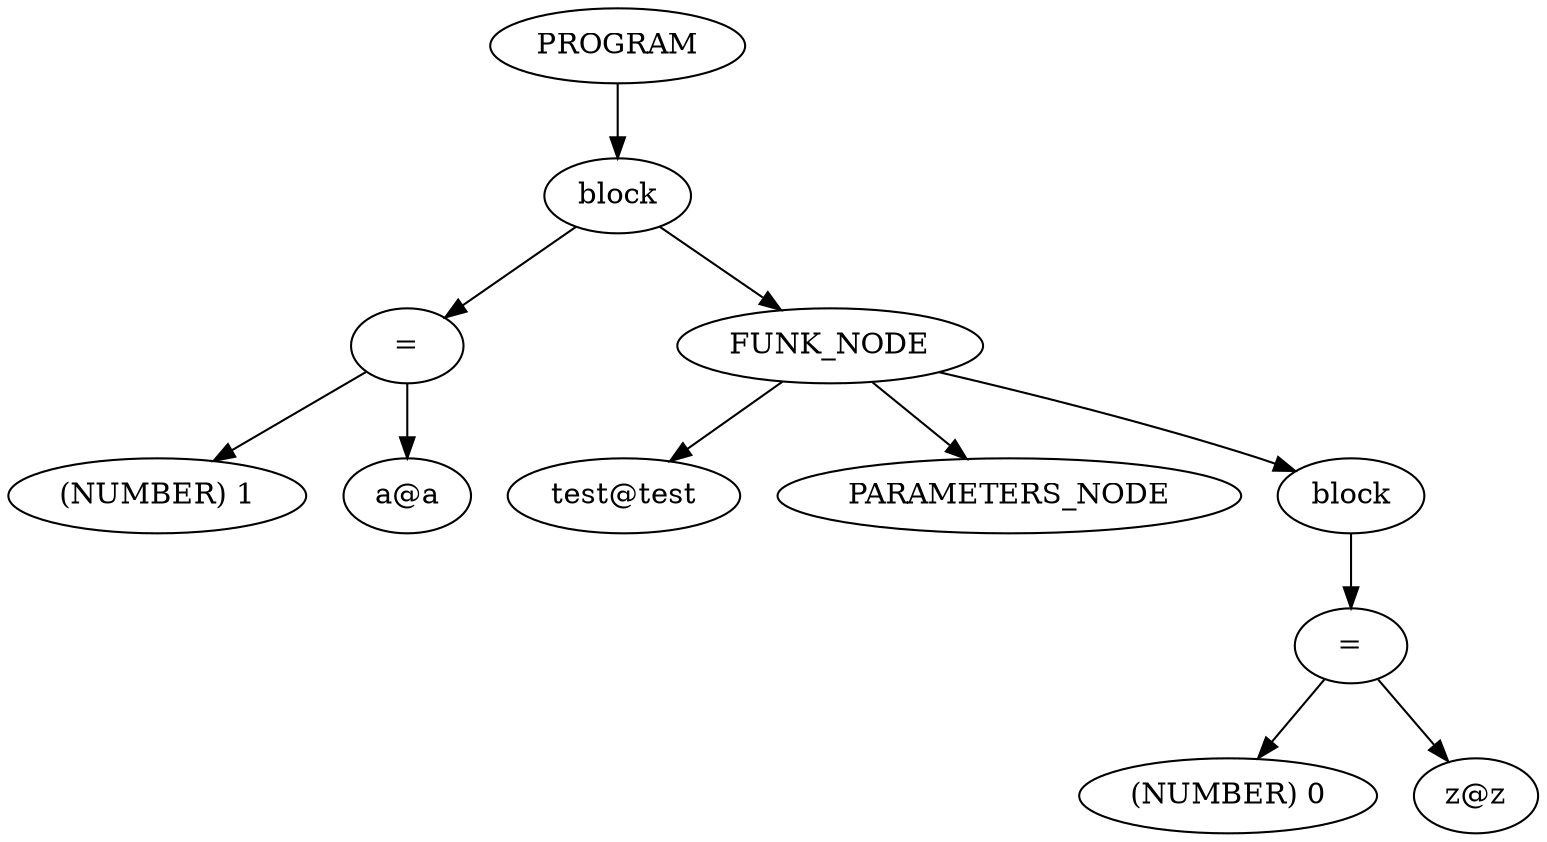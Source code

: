 digraph {
graph [ordering="out"];
node0[label="PROGRAM"];
node1[label="block"];
node2[label="="];
node3[label="(NUMBER) 1"];
node2 -> node3;
node4[label="a@a"];
node2 -> node4;
node1 -> node2;
node5[label="FUNK_NODE"];
node6[label="test@test"];
node5 -> node6;
node7[label="PARAMETERS_NODE"];
node5 -> node7;
node8[label="block"];
node9[label="="];
node10[label="(NUMBER) 0"];
node9 -> node10;
node11[label="z@z"];
node9 -> node11;
node8 -> node9;
node5 -> node8;
node1 -> node5;
node0 -> node1;
}
